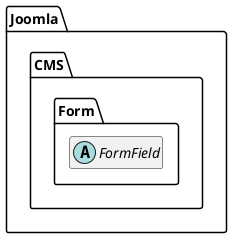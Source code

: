 @startuml
set namespaceSeparator \\
hide members
hide << alias >> circle

abstract class Joomla\\CMS\\Form\\FormField
@enduml

